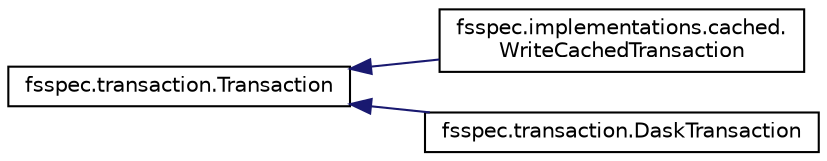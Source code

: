 digraph "Graphical Class Hierarchy"
{
 // LATEX_PDF_SIZE
  edge [fontname="Helvetica",fontsize="10",labelfontname="Helvetica",labelfontsize="10"];
  node [fontname="Helvetica",fontsize="10",shape=record];
  rankdir="LR";
  Node0 [label="fsspec.transaction.Transaction",height=0.2,width=0.4,color="black", fillcolor="white", style="filled",URL="$classfsspec_1_1transaction_1_1Transaction.html",tooltip=" "];
  Node0 -> Node1 [dir="back",color="midnightblue",fontsize="10",style="solid",fontname="Helvetica"];
  Node1 [label="fsspec.implementations.cached.\lWriteCachedTransaction",height=0.2,width=0.4,color="black", fillcolor="white", style="filled",URL="$classfsspec_1_1implementations_1_1cached_1_1WriteCachedTransaction.html",tooltip=" "];
  Node0 -> Node2 [dir="back",color="midnightblue",fontsize="10",style="solid",fontname="Helvetica"];
  Node2 [label="fsspec.transaction.DaskTransaction",height=0.2,width=0.4,color="black", fillcolor="white", style="filled",URL="$classfsspec_1_1transaction_1_1DaskTransaction.html",tooltip=" "];
}
